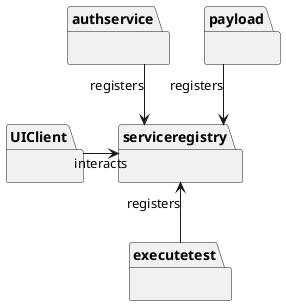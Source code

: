 
@startuml
skinparam linetype ortho

package "authservice" {
  
  
}

package "serviceregistry" {
  
  
}

package "payload" {

  
}
package "executetest" {
  
  
}

package "UIClient" {

  
}
authservice -down-> serviceregistry: registers
payload -down-> serviceregistry: registers
executetest -up-> serviceregistry: registers
UIClient -right-> serviceregistry: interacts


@enduml

@startuml
skinparam linetype ortho
note as N1
  This package handles user authentication, 
  including account creation 
  and JWT token generation.
end note
package "authservice" {
  
}

note as N2
  This package manages service registration, 
  proxy creation, and 
  rate limiting enforcement.
end note
package "serviceregistry" {
  
}

note as N3
  This package handles the reception, parsing, 
  and storage of payloads 
  sent via various protocols.
end note
package "payload" {
  
}

note as N4
  This package manages test results, 
  including adding, updating, 
  and retrieving results.
end note
package "executetest" {
  
}

note as N5
  This package represents the 
  interactive user client 
  that interacts 
  with other services.
end note
package "UIClient" {
  
}

authservice -down-> serviceregistry: registers
payload -down-> serviceregistry: registers
executetest -up-> serviceregistry: registers
UIClient -right-> serviceregistry: interacts

N1 .. authservice
N2 .. serviceregistry
N3 .. payload
N4 .. executetest
N5 .. UIClient
@enduml


@startuml
skinparam linetype ortho
package "authservice" {
  note as N1
  This package handles user authentication, 
  including account creation 
  and JWT token generation.
  end note

  class AuthService {
    - db: MongoClient
    + createUser(userName: String, 
    userEmail: String, userPassword: 
    String, userAge: int): boolean
    + loginUser(userEmail: String, 
    userPassword: String): String
  }

  class User {
    - userName: String
    - userEmail: String
    - userPassword: String
  }

  class TokenService {
    + generateJWTToken(userEmail: String): String
  }

  class BcryptService {
    + hashPassword(password: String): String
    + comparePassword(password: String, 
    hashedPassword: String): boolean
  }

  AuthService "1" -- "0..*" User: manages
  AuthService "1" -- "1" TokenService: uses
  AuthService "1" -- "1" BcryptService: uses

  N1 .. AuthService
}
@enduml


@startuml
skinparam linetype ortho
package "payload" {
note as N3
  This package handles the reception, 
  analysis, and storage of payloads 
  sent via various protocols.
  end note

  class PayloadService {
    - db: MongoClient
    - wsPort: int
    - usedConnection: Connection
    + getHistory(): List<PayloadHistory>
    + analysePayload(jsonContent: String): boolean
    + savePayload(payloadHistory: 
    PayloadHistory): boolean
    + establishSender(protocol: String, 
    method: String): boolean
    + execPayload(jsonFile: JSON): boolean
  }

  class PayloadHistory {
    - userName: String  
    - date: String 
    - uniqueID: String 
    - receivedOn: Date 
    - payload: String 
    - payloadStatus: String 
    - payloadOutcome: String 
    - triggeringEvent: String 
  }

  interface Connection {
    + disconnect(): void
  }

  class WebSocketConnexion extends Connection {
    + WebSocketConnexion(wsPort: int)
    + disconnect(): void
  }

  class CoAPConnexion extends Connection {
    + CoAPConnexion(wsPort: int)
    + disconnect(): void
  }

  class HTTPConnexion extends Connection {
    + HTTPConnexion(wsPort: int)
    + disconnect(): void
  }

  class MQTTConnexion extends Connection {
    + MQTTConnexion(wsPort: int)
    + disconnect(): void
  }

  PayloadService "1" -- "0..*" PayloadHistory: manages
  PayloadService "1" -- "1" Connection: uses

  N3 .. PayloadService
}
@enduml


@startuml
skinparam linetype ortho
package "executetest" {
  ' Package 4
  note as N4
  This package manages test results, 
  including adding, updating, 
  and retrieving results.
  end note

  class TestResultService {
    - db: MongoClient
    - wsPort: int
    - usedReceiver: Receiver
    + addTestResult(testResult: TestResult): boolean
    + getTestResults(date: Date): List<TestResult>
    + getAllTestResults(): List<TestResult>
    + updatePreviousJSON(previousJSON: String): boolean
    + establishReceiver(protocol: String, 
    method: String): boolean
    + addExpectations(expectations: List<String>, 
    protocol: String, method: String): boolean
  }

  class TestResult {
    + command: String
    + endPoint: String
    + status: String
    + message: String
    + date: Date
  }

  interface Receiver {
    + disconnect(): void
    + addExpectation(expectation: String): void
  }

  class WebSocketReceiver extends Receiver {
    + WebSocketReceiver(wsPort: int)
    + disconnect(): void
  }

  class CoAPReceiver extends Receiver {
    + CoAPReceiver(wsPort: int)
    + disconnect(): void
  }

  class HTTPReceiver extends Receiver {
    + HTTPReceiver(wsPort: int)
    + disconnect(): void
  }

  class MQTTReceiver extends Receiver {
    + MQTTReceiver(wsPort: int)
    + disconnect(): void
  }

  TestResultService "1" -- "0..*" TestResult: manages
  TestResultService "1" -- "1" Receiver: uses

  N4 .. TestResultService
}
@enduml
